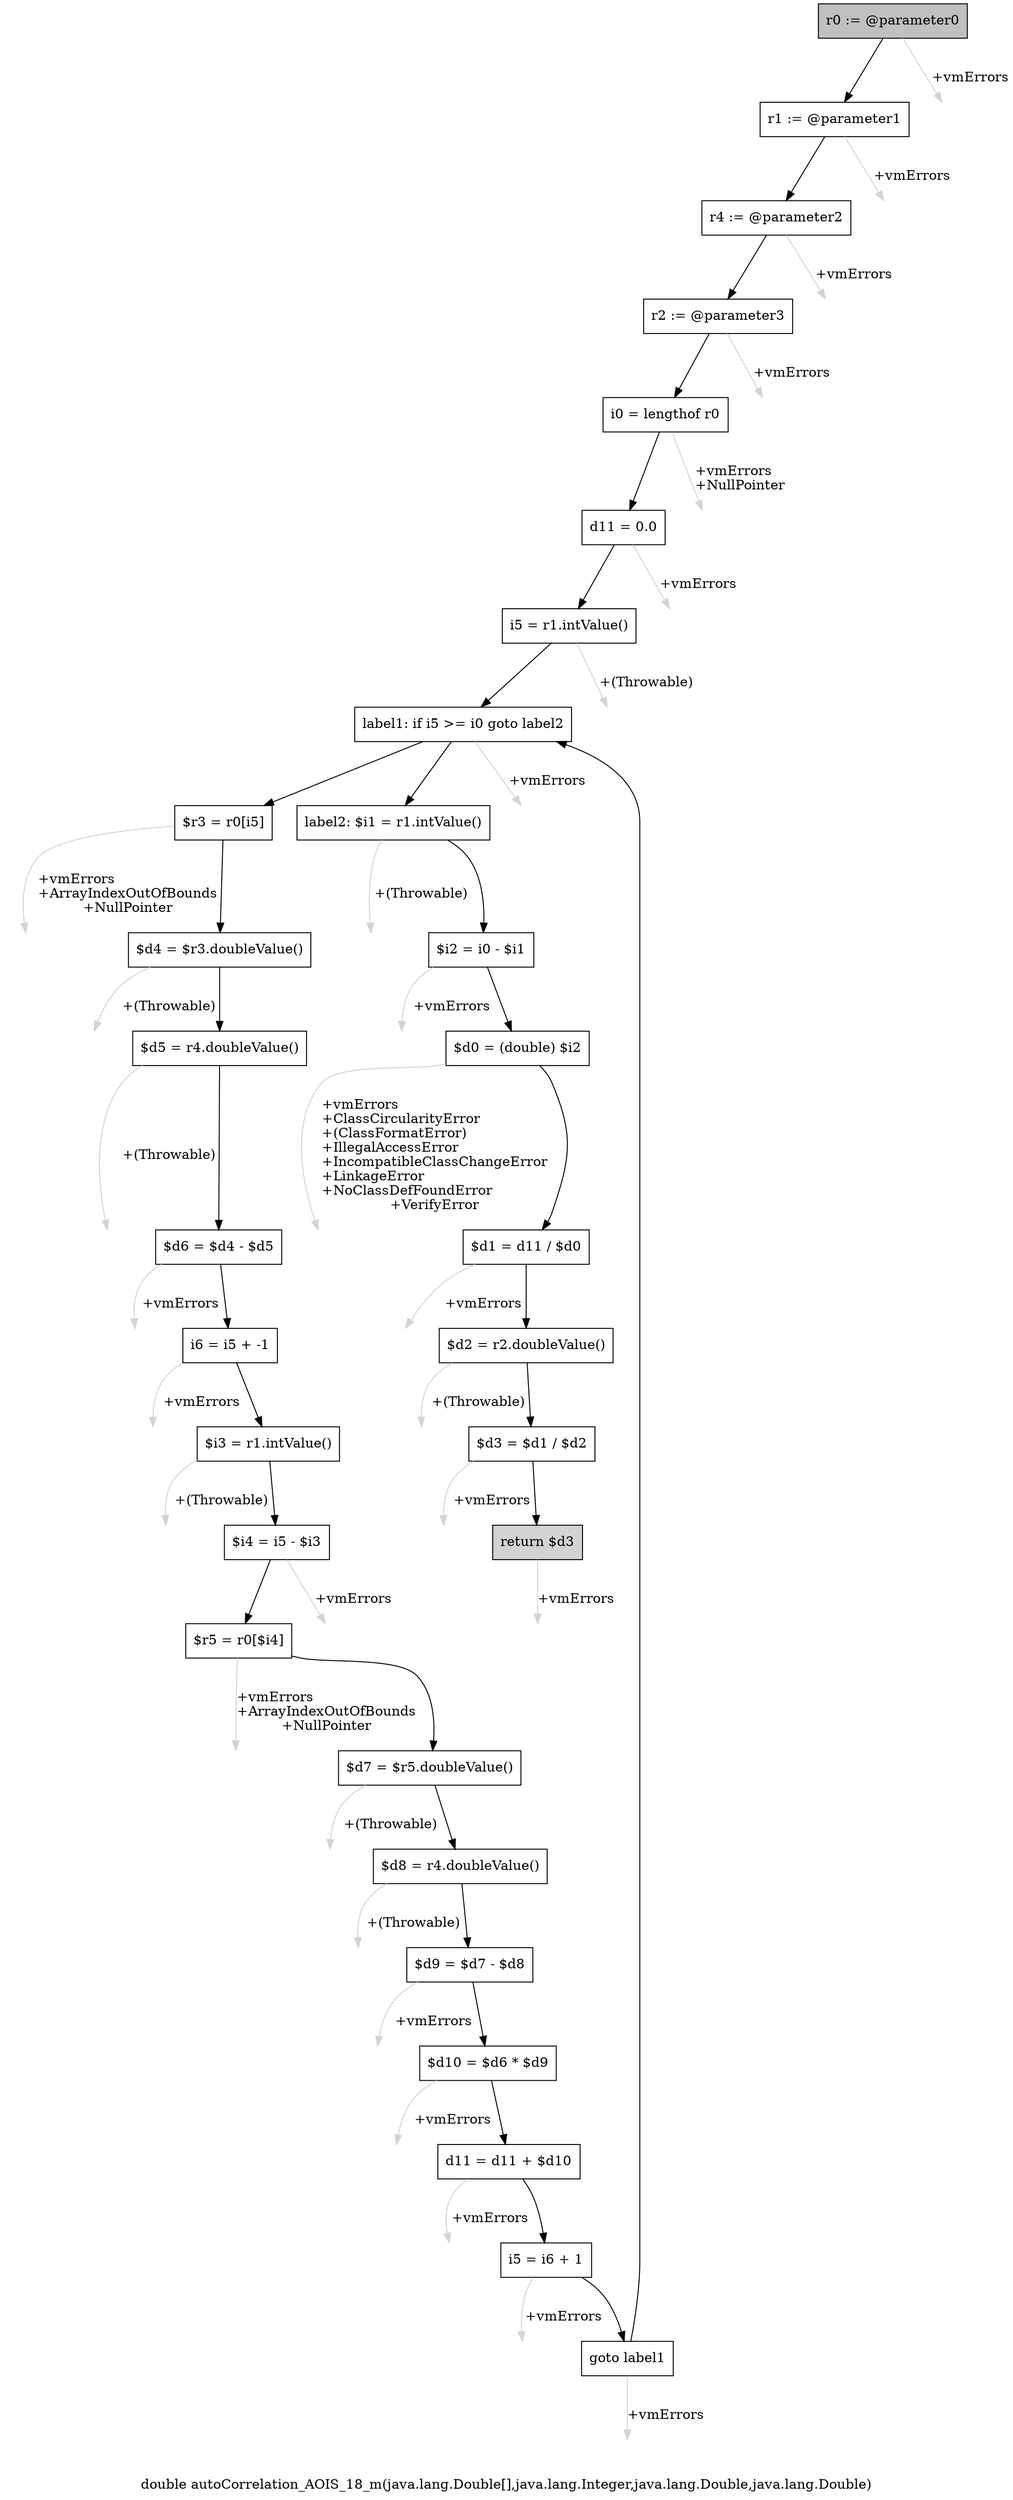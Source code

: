 digraph "double autoCorrelation_AOIS_18_m(java.lang.Double[],java.lang.Integer,java.lang.Double,java.lang.Double)" {
    label="double autoCorrelation_AOIS_18_m(java.lang.Double[],java.lang.Integer,java.lang.Double,java.lang.Double)";
    node [shape=box];
    "0" [style=filled,fillcolor=gray,label="r0 := @parameter0",];
    "1" [label="r1 := @parameter1",];
    "0"->"1" [color=black,];
    "30" [style=invis,label="Esc",];
    "0"->"30" [color=lightgray,label="\l+vmErrors",];
    "2" [label="r4 := @parameter2",];
    "1"->"2" [color=black,];
    "31" [style=invis,label="Esc",];
    "1"->"31" [color=lightgray,label="\l+vmErrors",];
    "3" [label="r2 := @parameter3",];
    "2"->"3" [color=black,];
    "32" [style=invis,label="Esc",];
    "2"->"32" [color=lightgray,label="\l+vmErrors",];
    "4" [label="i0 = lengthof r0",];
    "3"->"4" [color=black,];
    "33" [style=invis,label="Esc",];
    "3"->"33" [color=lightgray,label="\l+vmErrors",];
    "5" [label="d11 = 0.0",];
    "4"->"5" [color=black,];
    "34" [style=invis,label="Esc",];
    "4"->"34" [color=lightgray,label="\l+vmErrors\l+NullPointer",];
    "6" [label="i5 = r1.intValue()",];
    "5"->"6" [color=black,];
    "35" [style=invis,label="Esc",];
    "5"->"35" [color=lightgray,label="\l+vmErrors",];
    "7" [label="label1: if i5 >= i0 goto label2",];
    "6"->"7" [color=black,];
    "36" [style=invis,label="Esc",];
    "6"->"36" [color=lightgray,label="\l+(Throwable)",];
    "8" [label="$r3 = r0[i5]",];
    "7"->"8" [color=black,];
    "23" [label="label2: $i1 = r1.intValue()",];
    "7"->"23" [color=black,];
    "37" [style=invis,label="Esc",];
    "7"->"37" [color=lightgray,label="\l+vmErrors",];
    "9" [label="$d4 = $r3.doubleValue()",];
    "8"->"9" [color=black,];
    "38" [style=invis,label="Esc",];
    "8"->"38" [color=lightgray,label="\l+vmErrors\l+ArrayIndexOutOfBounds\l+NullPointer",];
    "10" [label="$d5 = r4.doubleValue()",];
    "9"->"10" [color=black,];
    "39" [style=invis,label="Esc",];
    "9"->"39" [color=lightgray,label="\l+(Throwable)",];
    "11" [label="$d6 = $d4 - $d5",];
    "10"->"11" [color=black,];
    "40" [style=invis,label="Esc",];
    "10"->"40" [color=lightgray,label="\l+(Throwable)",];
    "12" [label="i6 = i5 + -1",];
    "11"->"12" [color=black,];
    "41" [style=invis,label="Esc",];
    "11"->"41" [color=lightgray,label="\l+vmErrors",];
    "13" [label="$i3 = r1.intValue()",];
    "12"->"13" [color=black,];
    "42" [style=invis,label="Esc",];
    "12"->"42" [color=lightgray,label="\l+vmErrors",];
    "14" [label="$i4 = i5 - $i3",];
    "13"->"14" [color=black,];
    "43" [style=invis,label="Esc",];
    "13"->"43" [color=lightgray,label="\l+(Throwable)",];
    "15" [label="$r5 = r0[$i4]",];
    "14"->"15" [color=black,];
    "44" [style=invis,label="Esc",];
    "14"->"44" [color=lightgray,label="\l+vmErrors",];
    "16" [label="$d7 = $r5.doubleValue()",];
    "15"->"16" [color=black,];
    "45" [style=invis,label="Esc",];
    "15"->"45" [color=lightgray,label="\l+vmErrors\l+ArrayIndexOutOfBounds\l+NullPointer",];
    "17" [label="$d8 = r4.doubleValue()",];
    "16"->"17" [color=black,];
    "46" [style=invis,label="Esc",];
    "16"->"46" [color=lightgray,label="\l+(Throwable)",];
    "18" [label="$d9 = $d7 - $d8",];
    "17"->"18" [color=black,];
    "47" [style=invis,label="Esc",];
    "17"->"47" [color=lightgray,label="\l+(Throwable)",];
    "19" [label="$d10 = $d6 * $d9",];
    "18"->"19" [color=black,];
    "48" [style=invis,label="Esc",];
    "18"->"48" [color=lightgray,label="\l+vmErrors",];
    "20" [label="d11 = d11 + $d10",];
    "19"->"20" [color=black,];
    "49" [style=invis,label="Esc",];
    "19"->"49" [color=lightgray,label="\l+vmErrors",];
    "21" [label="i5 = i6 + 1",];
    "20"->"21" [color=black,];
    "50" [style=invis,label="Esc",];
    "20"->"50" [color=lightgray,label="\l+vmErrors",];
    "22" [label="goto label1",];
    "21"->"22" [color=black,];
    "51" [style=invis,label="Esc",];
    "21"->"51" [color=lightgray,label="\l+vmErrors",];
    "22"->"7" [color=black,];
    "52" [style=invis,label="Esc",];
    "22"->"52" [color=lightgray,label="\l+vmErrors",];
    "24" [label="$i2 = i0 - $i1",];
    "23"->"24" [color=black,];
    "53" [style=invis,label="Esc",];
    "23"->"53" [color=lightgray,label="\l+(Throwable)",];
    "25" [label="$d0 = (double) $i2",];
    "24"->"25" [color=black,];
    "54" [style=invis,label="Esc",];
    "24"->"54" [color=lightgray,label="\l+vmErrors",];
    "26" [label="$d1 = d11 / $d0",];
    "25"->"26" [color=black,];
    "55" [style=invis,label="Esc",];
    "25"->"55" [color=lightgray,label="\l+vmErrors\l+ClassCircularityError\l+(ClassFormatError)\l+IllegalAccessError\l+IncompatibleClassChangeError\l+LinkageError\l+NoClassDefFoundError\l+VerifyError",];
    "27" [label="$d2 = r2.doubleValue()",];
    "26"->"27" [color=black,];
    "56" [style=invis,label="Esc",];
    "26"->"56" [color=lightgray,label="\l+vmErrors",];
    "28" [label="$d3 = $d1 / $d2",];
    "27"->"28" [color=black,];
    "57" [style=invis,label="Esc",];
    "27"->"57" [color=lightgray,label="\l+(Throwable)",];
    "29" [style=filled,fillcolor=lightgray,label="return $d3",];
    "28"->"29" [color=black,];
    "58" [style=invis,label="Esc",];
    "28"->"58" [color=lightgray,label="\l+vmErrors",];
    "59" [style=invis,label="Esc",];
    "29"->"59" [color=lightgray,label="\l+vmErrors",];
}
